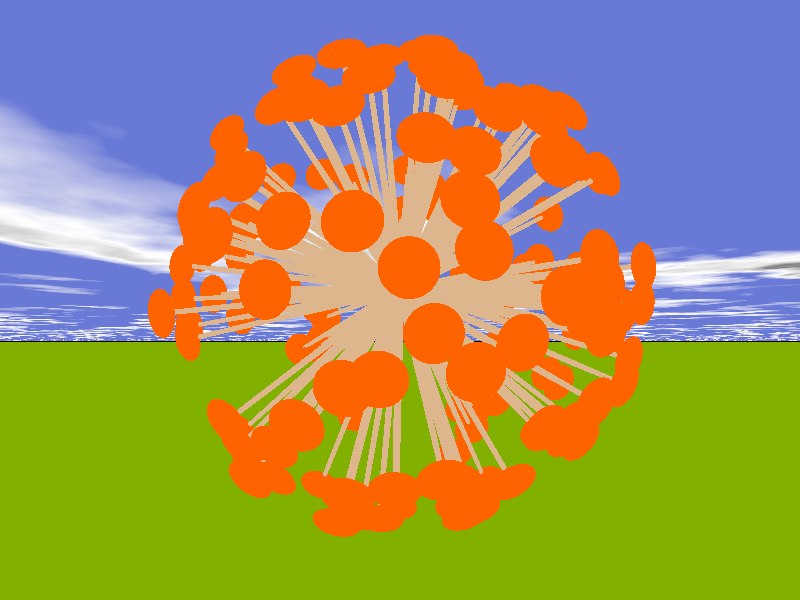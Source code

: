 // PoVRay 3.7 Scene File "VRand_On_Sphere_2.pov"
// author: Friedrich A. Lohmueller, April-2013
// homepage: http://www.f-lohmueller.de
//--------------------------------------------------------------------------
#version 3.7;
global_settings{ assumed_gamma 1.1 }
#default{ finish{ ambient 0.1 diffuse 0.9 }} 
//--------------------------------------------------------------------------
#include "colors.inc"
#include "textures.inc"
#include "glass.inc"
#include "metals.inc"
#include "golds.inc"
#include "stones.inc"
#include "woods.inc"
#include "shapes.inc"
#include "shapes2.inc"
#include "functions.inc"
#include "math.inc"
#include "transforms.inc"
//---------------------------------------------------------------------------------
//---------------------------------------------------------------------------------
#declare Camera_Number = 0 ;
//---------------------------------------------------------------------------------
// camera -------------------------------------------------------------------------
#switch ( Camera_Number )
#case (0)
  #declare Camera_Location = < 0.00, 1.00, -3.00> ;  // front view
  #declare Camera_Look_At  = < 0.00, 1.20,  0.00> ;
  #declare Camera_Angle    =  65 ;
#break
#case (1)
  #declare Camera_Location =  < 2.0 , 2.5 ,-3.0> ;  // diagonal view
  #declare Camera_Look_At  =  < 0.0 , 1.0 , 0.0> ;
  #declare Camera_Angle    =  90 ;
#break
#case (2)
  #declare Camera_Location = < 3.0, 1.0 , 0.0> ;  // right side view
  #declare Camera_Look_At  = < 0.0, 1.0,  0.0> ;
  #declare Camera_Angle    =  90 ;
#break
#case (3)
  #declare Camera_Location = < 0.00, 5.00,  0+0.000> ;  // top view
  #declare Camera_Look_At  = < 0.00, 0.00,  0+0.001> ;
  #declare Camera_Angle    = 90 ;
#break
#else
  #declare Camera_Location = < 0.00, 1.00, -3.50> ;  // front view
  #declare Camera_Look_At  = < 0.00, 1.00,  0.00> ;
  #declare Camera_Angle    =  75 ;
#break
#break
#end // of "#switch ( Camera_Number )"  
//--------------------------------------------------------------------------
camera{ // ultra_wide_angle // orthographic 
        location Camera_Location
        right    x*image_width/image_height
        angle    Camera_Angle
        look_at  Camera_Look_At
      }

// sun ---------------------------------------------------------------------
light_source{< 3000,3000,-3000> color rgb<1,1,1>*0.9}                // sun 
light_source{ Camera_Location   color rgb<0.9,0.9,1>*0.1 shadowless}// flash
// sky ---------------------------------------------------------------------
plane{<0,1,0>,1 hollow  
       texture{ pigment{ bozo turbulence 0.92
                         color_map { [0.00 rgb <0.24, 0.32, 1.0>*0.7]
                                     [0.50 rgb <0.24, 0.32, 1.0>*0.7]
                                     [0.70 rgb <1,1,1>]
                                     [0.85 rgb <0.25,0.25,0.25>]
                                     [1.0 rgb <0.5,0.5,0.5>]}
                        scale<1,1,1.5>*2.5  translate< 0,0,0>
                       }
                finish {ambient 1 diffuse 0} }      
       scale 10000}
// fog on the ground -------------------------------------------------
fog { fog_type   2
      distance   50
      color      White  
      fog_offset 0.1
      fog_alt    1.5
      turbulence 1.8
    }

// ground ------------------------------------------------------------
plane { <0,1,0>, 0 
        texture{ pigment{ color rgb<0.35,0.65,0.0>*0.72 }
        normal { bumps 0.75 scale 0.015 }
                 finish { phong 0.1 }
               } // end of texture
      } // end of plane
//--------------------------------------------------------------------------
//---------------------------- objects in scene ----------------------------
//--------------------------------------------------------------------------




//--------------------------------------------------------- 
//---------------------------------------------------------
//---------------------------------------------------------
#include "rand.inc" // random functions include file
#include "transforms.inc" // for Reorientate_Trans
#declare Random_1 = seed (23528);
//---------------------------------------------------------

union{
 #local Nr = 0;     // start
 #local EndNr = 150; // end
 #while (Nr< EndNr)
   // differ a little bit form spherical position:
   #local RandScale = (1+0.1*rand(Random_1)); 
   #local Position  = RandScale * VRand_On_Sphere(Random_1);
   union{ // inner union 

   cone{ <0,0,0>, 0.02, Position, 0.01 
         texture { pigment{ color rgb< 0.75, 0.5, 0.30> }  
                   normal { bumps 0.5 scale 0.05 }
                   finish { phong 1 }
                 } // end of texture 
       } //---------------

   sphere{ <0,0,0>, 0.1  //, 1.5
           scale <1,0.5,1>// y orientated
           // turn it in direction zero to Position:
           Reorient_Trans( <0,1,0>, Position )
           translate Position // move it to position
           texture{ pigment{ color rgb< 1.0, 0.15, 0.0> }
                    normal { bumps 0.5 scale 0.05 }
                    finish { phong 1 }
                  } // end of texture
         } //---------------
   } // end inner union
 #local Nr = Nr + 1;  // next Nr
 #end // --------------- end of loop
 rotate<0,0,0>

 translate<0,1.25,0>
 rotate<0,0,0>
} // end of union
//---------------------------------------------------------
//---------------------------------------------------------
